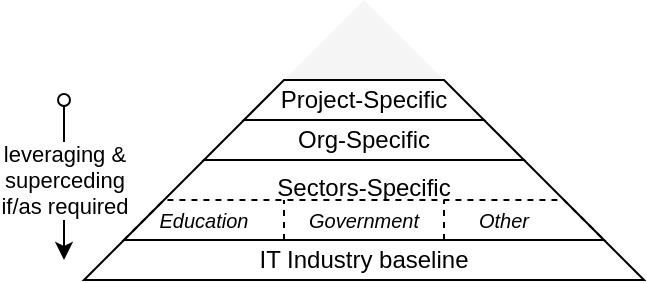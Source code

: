 <mxfile version="20.2.0" type="google"><diagram id="LpJVdC6ibyjmXkgtrIU5" name="Page-1"><mxGraphModel grid="1" page="1" gridSize="10" guides="1" tooltips="1" connect="1" arrows="1" fold="1" pageScale="1" pageWidth="827" pageHeight="1169" math="0" shadow="0"><root><mxCell id="0"/><mxCell id="1" parent="0"/><mxCell id="aabvdcOpTgEIS4CUPCAy-10" value="" style="triangle;whiteSpace=wrap;html=1;rotation=-90;fillColor=#f5f5f5;fontColor=#333333;strokeColor=none;" vertex="1" parent="1"><mxGeometry x="220" y="60" width="40" height="80" as="geometry"/></mxCell><mxCell id="aabvdcOpTgEIS4CUPCAy-1" value="Project-Specific" style="shape=trapezoid;perimeter=trapezoidPerimeter;whiteSpace=wrap;html=1;fixedSize=1;" vertex="1" parent="1"><mxGeometry x="180" y="120" width="120" height="20" as="geometry"/></mxCell><mxCell id="aabvdcOpTgEIS4CUPCAy-4" value="Org-Specific" style="shape=trapezoid;perimeter=trapezoidPerimeter;whiteSpace=wrap;html=1;fixedSize=1;" vertex="1" parent="1"><mxGeometry x="160" y="140" width="160" height="20" as="geometry"/></mxCell><mxCell id="aabvdcOpTgEIS4CUPCAy-5" value="Sectors-Specific" style="shape=trapezoid;perimeter=trapezoidPerimeter;whiteSpace=wrap;html=1;fixedSize=1;size=40;verticalAlign=top;" vertex="1" parent="1"><mxGeometry x="120" y="160" width="240" height="40" as="geometry"/></mxCell><mxCell id="aabvdcOpTgEIS4CUPCAy-6" value="IT Industry baseline" style="shape=trapezoid;perimeter=trapezoidPerimeter;whiteSpace=wrap;html=1;fixedSize=1;" vertex="1" parent="1"><mxGeometry x="100" y="200" width="280" height="20" as="geometry"/></mxCell><mxCell id="aabvdcOpTgEIS4CUPCAy-8" value="leveraging &amp;amp;&lt;br&gt;superceding&lt;br&gt;if/as required" style="endArrow=classic;html=1;rounded=0;startArrow=oval;startFill=0;" edge="1" parent="1"><mxGeometry width="50" height="50" relative="1" as="geometry"><mxPoint x="90" y="130" as="sourcePoint"/><mxPoint x="90" y="210" as="targetPoint"/></mxGeometry></mxCell><mxCell id="XVchAQhYbK_TcNWVvR_j-1" value="" style="shape=trapezoid;perimeter=trapezoidPerimeter;whiteSpace=wrap;html=1;fixedSize=1;dashed=1;fillColor=none;" vertex="1" parent="1"><mxGeometry x="120" y="180" width="240" height="20" as="geometry"/></mxCell><mxCell id="XVchAQhYbK_TcNWVvR_j-2" value="" style="endArrow=none;dashed=1;html=1;strokeWidth=1;rounded=0;entryX=0.5;entryY=0;entryDx=0;entryDy=0;exitX=0.5;exitY=1;exitDx=0;exitDy=0;" edge="1" parent="1"><mxGeometry width="50" height="50" relative="1" as="geometry"><mxPoint x="200" y="200" as="sourcePoint"/><mxPoint x="200" y="180" as="targetPoint"/></mxGeometry></mxCell><mxCell id="XVchAQhYbK_TcNWVvR_j-3" value="Education" style="text;html=1;strokeColor=none;fillColor=none;align=center;verticalAlign=middle;whiteSpace=wrap;rounded=0;dashed=1;fontStyle=2;fontSize=10;" vertex="1" parent="1"><mxGeometry x="130" y="180" width="60" height="20" as="geometry"/></mxCell><mxCell id="XVchAQhYbK_TcNWVvR_j-4" value="Government" style="text;html=1;strokeColor=none;fillColor=none;align=center;verticalAlign=middle;whiteSpace=wrap;rounded=0;dashed=1;fontStyle=2;fontSize=10;" vertex="1" parent="1"><mxGeometry x="210" y="180" width="60" height="20" as="geometry"/></mxCell><mxCell id="irZY8N4upwf07or0PRhl-1" value="" style="endArrow=none;dashed=1;html=1;strokeWidth=1;rounded=0;entryX=0.5;entryY=0;entryDx=0;entryDy=0;exitX=0.5;exitY=1;exitDx=0;exitDy=0;" edge="1" parent="1"><mxGeometry width="50" height="50" relative="1" as="geometry"><mxPoint x="280" y="200" as="sourcePoint"/><mxPoint x="280" y="180" as="targetPoint"/></mxGeometry></mxCell><mxCell id="irZY8N4upwf07or0PRhl-2" value="Other" style="text;html=1;strokeColor=none;fillColor=none;align=center;verticalAlign=middle;whiteSpace=wrap;rounded=0;dashed=1;fontStyle=2;fontSize=10;" vertex="1" parent="1"><mxGeometry x="280" y="180" width="60" height="20" as="geometry"/></mxCell></root></mxGraphModel></diagram></mxfile>